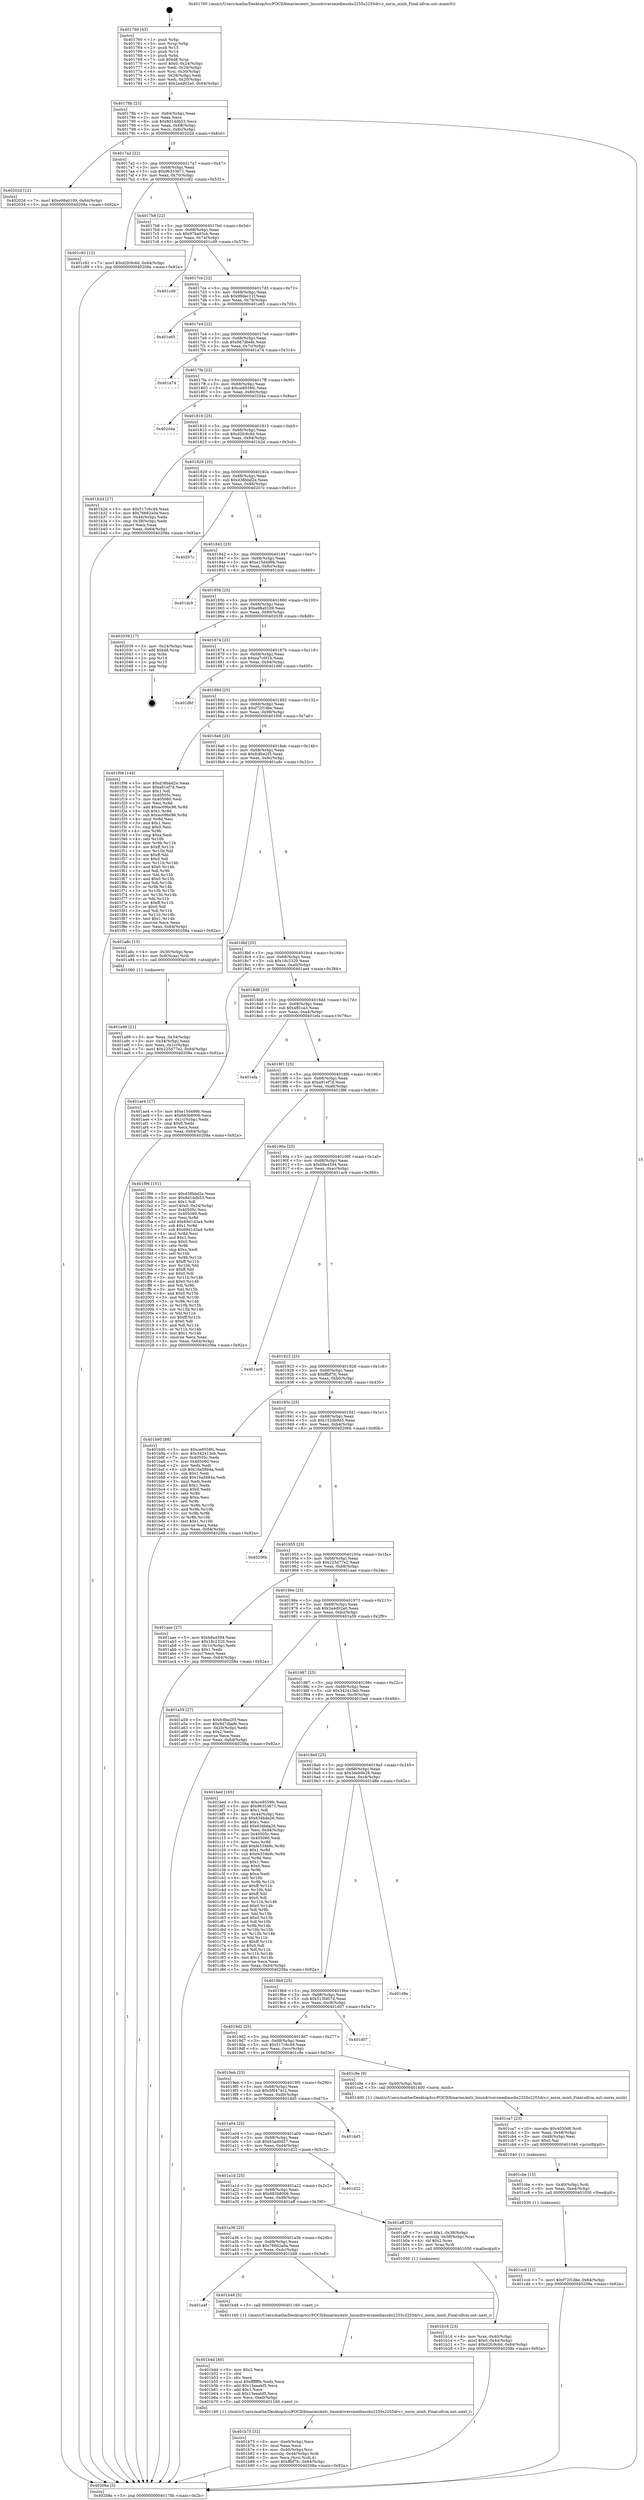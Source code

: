 digraph "0x401760" {
  label = "0x401760 (/mnt/c/Users/mathe/Desktop/tcc/POCII/binaries/extr_linuxdriversmediausbs2255s2255drv.c_norm_minh_Final-ollvm.out::main(0))"
  labelloc = "t"
  node[shape=record]

  Entry [label="",width=0.3,height=0.3,shape=circle,fillcolor=black,style=filled]
  "0x40178b" [label="{
     0x40178b [23]\l
     | [instrs]\l
     &nbsp;&nbsp;0x40178b \<+3\>: mov -0x64(%rbp),%eax\l
     &nbsp;&nbsp;0x40178e \<+2\>: mov %eax,%ecx\l
     &nbsp;&nbsp;0x401790 \<+6\>: sub $0x8d1ddb53,%ecx\l
     &nbsp;&nbsp;0x401796 \<+3\>: mov %eax,-0x68(%rbp)\l
     &nbsp;&nbsp;0x401799 \<+3\>: mov %ecx,-0x6c(%rbp)\l
     &nbsp;&nbsp;0x40179c \<+6\>: je 000000000040202d \<main+0x8cd\>\l
  }"]
  "0x40202d" [label="{
     0x40202d [12]\l
     | [instrs]\l
     &nbsp;&nbsp;0x40202d \<+7\>: movl $0xe98a0109,-0x64(%rbp)\l
     &nbsp;&nbsp;0x402034 \<+5\>: jmp 000000000040208a \<main+0x92a\>\l
  }"]
  "0x4017a2" [label="{
     0x4017a2 [22]\l
     | [instrs]\l
     &nbsp;&nbsp;0x4017a2 \<+5\>: jmp 00000000004017a7 \<main+0x47\>\l
     &nbsp;&nbsp;0x4017a7 \<+3\>: mov -0x68(%rbp),%eax\l
     &nbsp;&nbsp;0x4017aa \<+5\>: sub $0x96353671,%eax\l
     &nbsp;&nbsp;0x4017af \<+3\>: mov %eax,-0x70(%rbp)\l
     &nbsp;&nbsp;0x4017b2 \<+6\>: je 0000000000401c92 \<main+0x532\>\l
  }"]
  Exit [label="",width=0.3,height=0.3,shape=circle,fillcolor=black,style=filled,peripheries=2]
  "0x401c92" [label="{
     0x401c92 [12]\l
     | [instrs]\l
     &nbsp;&nbsp;0x401c92 \<+7\>: movl $0xd2fc9c6d,-0x64(%rbp)\l
     &nbsp;&nbsp;0x401c99 \<+5\>: jmp 000000000040208a \<main+0x92a\>\l
  }"]
  "0x4017b8" [label="{
     0x4017b8 [22]\l
     | [instrs]\l
     &nbsp;&nbsp;0x4017b8 \<+5\>: jmp 00000000004017bd \<main+0x5d\>\l
     &nbsp;&nbsp;0x4017bd \<+3\>: mov -0x68(%rbp),%eax\l
     &nbsp;&nbsp;0x4017c0 \<+5\>: sub $0x97ba93cb,%eax\l
     &nbsp;&nbsp;0x4017c5 \<+3\>: mov %eax,-0x74(%rbp)\l
     &nbsp;&nbsp;0x4017c8 \<+6\>: je 0000000000401cd9 \<main+0x579\>\l
  }"]
  "0x401ccd" [label="{
     0x401ccd [12]\l
     | [instrs]\l
     &nbsp;&nbsp;0x401ccd \<+7\>: movl $0xf72f1dbe,-0x64(%rbp)\l
     &nbsp;&nbsp;0x401cd4 \<+5\>: jmp 000000000040208a \<main+0x92a\>\l
  }"]
  "0x401cd9" [label="{
     0x401cd9\l
  }", style=dashed]
  "0x4017ce" [label="{
     0x4017ce [22]\l
     | [instrs]\l
     &nbsp;&nbsp;0x4017ce \<+5\>: jmp 00000000004017d3 \<main+0x73\>\l
     &nbsp;&nbsp;0x4017d3 \<+3\>: mov -0x68(%rbp),%eax\l
     &nbsp;&nbsp;0x4017d6 \<+5\>: sub $0x99dec11f,%eax\l
     &nbsp;&nbsp;0x4017db \<+3\>: mov %eax,-0x78(%rbp)\l
     &nbsp;&nbsp;0x4017de \<+6\>: je 0000000000401e65 \<main+0x705\>\l
  }"]
  "0x401cbe" [label="{
     0x401cbe [15]\l
     | [instrs]\l
     &nbsp;&nbsp;0x401cbe \<+4\>: mov -0x40(%rbp),%rdi\l
     &nbsp;&nbsp;0x401cc2 \<+6\>: mov %eax,-0xe4(%rbp)\l
     &nbsp;&nbsp;0x401cc8 \<+5\>: call 0000000000401030 \<free@plt\>\l
     | [calls]\l
     &nbsp;&nbsp;0x401030 \{1\} (unknown)\l
  }"]
  "0x401e65" [label="{
     0x401e65\l
  }", style=dashed]
  "0x4017e4" [label="{
     0x4017e4 [22]\l
     | [instrs]\l
     &nbsp;&nbsp;0x4017e4 \<+5\>: jmp 00000000004017e9 \<main+0x89\>\l
     &nbsp;&nbsp;0x4017e9 \<+3\>: mov -0x68(%rbp),%eax\l
     &nbsp;&nbsp;0x4017ec \<+5\>: sub $0x9d7dbefe,%eax\l
     &nbsp;&nbsp;0x4017f1 \<+3\>: mov %eax,-0x7c(%rbp)\l
     &nbsp;&nbsp;0x4017f4 \<+6\>: je 0000000000401a74 \<main+0x314\>\l
  }"]
  "0x401ca7" [label="{
     0x401ca7 [23]\l
     | [instrs]\l
     &nbsp;&nbsp;0x401ca7 \<+10\>: movabs $0x4030d6,%rdi\l
     &nbsp;&nbsp;0x401cb1 \<+3\>: mov %eax,-0x48(%rbp)\l
     &nbsp;&nbsp;0x401cb4 \<+3\>: mov -0x48(%rbp),%esi\l
     &nbsp;&nbsp;0x401cb7 \<+2\>: mov $0x0,%al\l
     &nbsp;&nbsp;0x401cb9 \<+5\>: call 0000000000401040 \<printf@plt\>\l
     | [calls]\l
     &nbsp;&nbsp;0x401040 \{1\} (unknown)\l
  }"]
  "0x401a74" [label="{
     0x401a74\l
  }", style=dashed]
  "0x4017fa" [label="{
     0x4017fa [22]\l
     | [instrs]\l
     &nbsp;&nbsp;0x4017fa \<+5\>: jmp 00000000004017ff \<main+0x9f\>\l
     &nbsp;&nbsp;0x4017ff \<+3\>: mov -0x68(%rbp),%eax\l
     &nbsp;&nbsp;0x401802 \<+5\>: sub $0xce8559fc,%eax\l
     &nbsp;&nbsp;0x401807 \<+3\>: mov %eax,-0x80(%rbp)\l
     &nbsp;&nbsp;0x40180a \<+6\>: je 000000000040204a \<main+0x8ea\>\l
  }"]
  "0x401b75" [label="{
     0x401b75 [32]\l
     | [instrs]\l
     &nbsp;&nbsp;0x401b75 \<+6\>: mov -0xe0(%rbp),%ecx\l
     &nbsp;&nbsp;0x401b7b \<+3\>: imul %eax,%ecx\l
     &nbsp;&nbsp;0x401b7e \<+4\>: mov -0x40(%rbp),%rsi\l
     &nbsp;&nbsp;0x401b82 \<+4\>: movslq -0x44(%rbp),%rdi\l
     &nbsp;&nbsp;0x401b86 \<+3\>: mov %ecx,(%rsi,%rdi,4)\l
     &nbsp;&nbsp;0x401b89 \<+7\>: movl $0xffbf7fc,-0x64(%rbp)\l
     &nbsp;&nbsp;0x401b90 \<+5\>: jmp 000000000040208a \<main+0x92a\>\l
  }"]
  "0x40204a" [label="{
     0x40204a\l
  }", style=dashed]
  "0x401810" [label="{
     0x401810 [25]\l
     | [instrs]\l
     &nbsp;&nbsp;0x401810 \<+5\>: jmp 0000000000401815 \<main+0xb5\>\l
     &nbsp;&nbsp;0x401815 \<+3\>: mov -0x68(%rbp),%eax\l
     &nbsp;&nbsp;0x401818 \<+5\>: sub $0xd2fc9c6d,%eax\l
     &nbsp;&nbsp;0x40181d \<+6\>: mov %eax,-0x84(%rbp)\l
     &nbsp;&nbsp;0x401823 \<+6\>: je 0000000000401b2d \<main+0x3cd\>\l
  }"]
  "0x401b4d" [label="{
     0x401b4d [40]\l
     | [instrs]\l
     &nbsp;&nbsp;0x401b4d \<+5\>: mov $0x2,%ecx\l
     &nbsp;&nbsp;0x401b52 \<+1\>: cltd\l
     &nbsp;&nbsp;0x401b53 \<+2\>: idiv %ecx\l
     &nbsp;&nbsp;0x401b55 \<+6\>: imul $0xfffffffe,%edx,%ecx\l
     &nbsp;&nbsp;0x401b5b \<+6\>: add $0x15eeabf5,%ecx\l
     &nbsp;&nbsp;0x401b61 \<+3\>: add $0x1,%ecx\l
     &nbsp;&nbsp;0x401b64 \<+6\>: sub $0x15eeabf5,%ecx\l
     &nbsp;&nbsp;0x401b6a \<+6\>: mov %ecx,-0xe0(%rbp)\l
     &nbsp;&nbsp;0x401b70 \<+5\>: call 0000000000401160 \<next_i\>\l
     | [calls]\l
     &nbsp;&nbsp;0x401160 \{1\} (/mnt/c/Users/mathe/Desktop/tcc/POCII/binaries/extr_linuxdriversmediausbs2255s2255drv.c_norm_minh_Final-ollvm.out::next_i)\l
  }"]
  "0x401b2d" [label="{
     0x401b2d [27]\l
     | [instrs]\l
     &nbsp;&nbsp;0x401b2d \<+5\>: mov $0x517c6c49,%eax\l
     &nbsp;&nbsp;0x401b32 \<+5\>: mov $0x76662a0a,%ecx\l
     &nbsp;&nbsp;0x401b37 \<+3\>: mov -0x44(%rbp),%edx\l
     &nbsp;&nbsp;0x401b3a \<+3\>: cmp -0x38(%rbp),%edx\l
     &nbsp;&nbsp;0x401b3d \<+3\>: cmovl %ecx,%eax\l
     &nbsp;&nbsp;0x401b40 \<+3\>: mov %eax,-0x64(%rbp)\l
     &nbsp;&nbsp;0x401b43 \<+5\>: jmp 000000000040208a \<main+0x92a\>\l
  }"]
  "0x401829" [label="{
     0x401829 [25]\l
     | [instrs]\l
     &nbsp;&nbsp;0x401829 \<+5\>: jmp 000000000040182e \<main+0xce\>\l
     &nbsp;&nbsp;0x40182e \<+3\>: mov -0x68(%rbp),%eax\l
     &nbsp;&nbsp;0x401831 \<+5\>: sub $0xd38bbd2e,%eax\l
     &nbsp;&nbsp;0x401836 \<+6\>: mov %eax,-0x88(%rbp)\l
     &nbsp;&nbsp;0x40183c \<+6\>: je 000000000040207c \<main+0x91c\>\l
  }"]
  "0x401a4f" [label="{
     0x401a4f\l
  }", style=dashed]
  "0x40207c" [label="{
     0x40207c\l
  }", style=dashed]
  "0x401842" [label="{
     0x401842 [25]\l
     | [instrs]\l
     &nbsp;&nbsp;0x401842 \<+5\>: jmp 0000000000401847 \<main+0xe7\>\l
     &nbsp;&nbsp;0x401847 \<+3\>: mov -0x68(%rbp),%eax\l
     &nbsp;&nbsp;0x40184a \<+5\>: sub $0xe15d499b,%eax\l
     &nbsp;&nbsp;0x40184f \<+6\>: mov %eax,-0x8c(%rbp)\l
     &nbsp;&nbsp;0x401855 \<+6\>: je 0000000000401dc9 \<main+0x669\>\l
  }"]
  "0x401b48" [label="{
     0x401b48 [5]\l
     | [instrs]\l
     &nbsp;&nbsp;0x401b48 \<+5\>: call 0000000000401160 \<next_i\>\l
     | [calls]\l
     &nbsp;&nbsp;0x401160 \{1\} (/mnt/c/Users/mathe/Desktop/tcc/POCII/binaries/extr_linuxdriversmediausbs2255s2255drv.c_norm_minh_Final-ollvm.out::next_i)\l
  }"]
  "0x401dc9" [label="{
     0x401dc9\l
  }", style=dashed]
  "0x40185b" [label="{
     0x40185b [25]\l
     | [instrs]\l
     &nbsp;&nbsp;0x40185b \<+5\>: jmp 0000000000401860 \<main+0x100\>\l
     &nbsp;&nbsp;0x401860 \<+3\>: mov -0x68(%rbp),%eax\l
     &nbsp;&nbsp;0x401863 \<+5\>: sub $0xe98a0109,%eax\l
     &nbsp;&nbsp;0x401868 \<+6\>: mov %eax,-0x90(%rbp)\l
     &nbsp;&nbsp;0x40186e \<+6\>: je 0000000000402039 \<main+0x8d9\>\l
  }"]
  "0x401b16" [label="{
     0x401b16 [23]\l
     | [instrs]\l
     &nbsp;&nbsp;0x401b16 \<+4\>: mov %rax,-0x40(%rbp)\l
     &nbsp;&nbsp;0x401b1a \<+7\>: movl $0x0,-0x44(%rbp)\l
     &nbsp;&nbsp;0x401b21 \<+7\>: movl $0xd2fc9c6d,-0x64(%rbp)\l
     &nbsp;&nbsp;0x401b28 \<+5\>: jmp 000000000040208a \<main+0x92a\>\l
  }"]
  "0x402039" [label="{
     0x402039 [17]\l
     | [instrs]\l
     &nbsp;&nbsp;0x402039 \<+3\>: mov -0x24(%rbp),%eax\l
     &nbsp;&nbsp;0x40203c \<+7\>: add $0xd8,%rsp\l
     &nbsp;&nbsp;0x402043 \<+1\>: pop %rbx\l
     &nbsp;&nbsp;0x402044 \<+2\>: pop %r14\l
     &nbsp;&nbsp;0x402046 \<+2\>: pop %r15\l
     &nbsp;&nbsp;0x402048 \<+1\>: pop %rbp\l
     &nbsp;&nbsp;0x402049 \<+1\>: ret\l
  }"]
  "0x401874" [label="{
     0x401874 [25]\l
     | [instrs]\l
     &nbsp;&nbsp;0x401874 \<+5\>: jmp 0000000000401879 \<main+0x119\>\l
     &nbsp;&nbsp;0x401879 \<+3\>: mov -0x68(%rbp),%eax\l
     &nbsp;&nbsp;0x40187c \<+5\>: sub $0xea7c0f1b,%eax\l
     &nbsp;&nbsp;0x401881 \<+6\>: mov %eax,-0x94(%rbp)\l
     &nbsp;&nbsp;0x401887 \<+6\>: je 0000000000401d6f \<main+0x60f\>\l
  }"]
  "0x401a36" [label="{
     0x401a36 [25]\l
     | [instrs]\l
     &nbsp;&nbsp;0x401a36 \<+5\>: jmp 0000000000401a3b \<main+0x2db\>\l
     &nbsp;&nbsp;0x401a3b \<+3\>: mov -0x68(%rbp),%eax\l
     &nbsp;&nbsp;0x401a3e \<+5\>: sub $0x76662a0a,%eax\l
     &nbsp;&nbsp;0x401a43 \<+6\>: mov %eax,-0xdc(%rbp)\l
     &nbsp;&nbsp;0x401a49 \<+6\>: je 0000000000401b48 \<main+0x3e8\>\l
  }"]
  "0x401d6f" [label="{
     0x401d6f\l
  }", style=dashed]
  "0x40188d" [label="{
     0x40188d [25]\l
     | [instrs]\l
     &nbsp;&nbsp;0x40188d \<+5\>: jmp 0000000000401892 \<main+0x132\>\l
     &nbsp;&nbsp;0x401892 \<+3\>: mov -0x68(%rbp),%eax\l
     &nbsp;&nbsp;0x401895 \<+5\>: sub $0xf72f1dbe,%eax\l
     &nbsp;&nbsp;0x40189a \<+6\>: mov %eax,-0x98(%rbp)\l
     &nbsp;&nbsp;0x4018a0 \<+6\>: je 0000000000401f06 \<main+0x7a6\>\l
  }"]
  "0x401aff" [label="{
     0x401aff [23]\l
     | [instrs]\l
     &nbsp;&nbsp;0x401aff \<+7\>: movl $0x1,-0x38(%rbp)\l
     &nbsp;&nbsp;0x401b06 \<+4\>: movslq -0x38(%rbp),%rax\l
     &nbsp;&nbsp;0x401b0a \<+4\>: shl $0x2,%rax\l
     &nbsp;&nbsp;0x401b0e \<+3\>: mov %rax,%rdi\l
     &nbsp;&nbsp;0x401b11 \<+5\>: call 0000000000401050 \<malloc@plt\>\l
     | [calls]\l
     &nbsp;&nbsp;0x401050 \{1\} (unknown)\l
  }"]
  "0x401f06" [label="{
     0x401f06 [144]\l
     | [instrs]\l
     &nbsp;&nbsp;0x401f06 \<+5\>: mov $0xd38bbd2e,%eax\l
     &nbsp;&nbsp;0x401f0b \<+5\>: mov $0xa91ef7d,%ecx\l
     &nbsp;&nbsp;0x401f10 \<+2\>: mov $0x1,%dl\l
     &nbsp;&nbsp;0x401f12 \<+7\>: mov 0x40505c,%esi\l
     &nbsp;&nbsp;0x401f19 \<+7\>: mov 0x405060,%edi\l
     &nbsp;&nbsp;0x401f20 \<+3\>: mov %esi,%r8d\l
     &nbsp;&nbsp;0x401f23 \<+7\>: add $0xec09bc96,%r8d\l
     &nbsp;&nbsp;0x401f2a \<+4\>: sub $0x1,%r8d\l
     &nbsp;&nbsp;0x401f2e \<+7\>: sub $0xec09bc96,%r8d\l
     &nbsp;&nbsp;0x401f35 \<+4\>: imul %r8d,%esi\l
     &nbsp;&nbsp;0x401f39 \<+3\>: and $0x1,%esi\l
     &nbsp;&nbsp;0x401f3c \<+3\>: cmp $0x0,%esi\l
     &nbsp;&nbsp;0x401f3f \<+4\>: sete %r9b\l
     &nbsp;&nbsp;0x401f43 \<+3\>: cmp $0xa,%edi\l
     &nbsp;&nbsp;0x401f46 \<+4\>: setl %r10b\l
     &nbsp;&nbsp;0x401f4a \<+3\>: mov %r9b,%r11b\l
     &nbsp;&nbsp;0x401f4d \<+4\>: xor $0xff,%r11b\l
     &nbsp;&nbsp;0x401f51 \<+3\>: mov %r10b,%bl\l
     &nbsp;&nbsp;0x401f54 \<+3\>: xor $0xff,%bl\l
     &nbsp;&nbsp;0x401f57 \<+3\>: xor $0x0,%dl\l
     &nbsp;&nbsp;0x401f5a \<+3\>: mov %r11b,%r14b\l
     &nbsp;&nbsp;0x401f5d \<+4\>: and $0x0,%r14b\l
     &nbsp;&nbsp;0x401f61 \<+3\>: and %dl,%r9b\l
     &nbsp;&nbsp;0x401f64 \<+3\>: mov %bl,%r15b\l
     &nbsp;&nbsp;0x401f67 \<+4\>: and $0x0,%r15b\l
     &nbsp;&nbsp;0x401f6b \<+3\>: and %dl,%r10b\l
     &nbsp;&nbsp;0x401f6e \<+3\>: or %r9b,%r14b\l
     &nbsp;&nbsp;0x401f71 \<+3\>: or %r10b,%r15b\l
     &nbsp;&nbsp;0x401f74 \<+3\>: xor %r15b,%r14b\l
     &nbsp;&nbsp;0x401f77 \<+3\>: or %bl,%r11b\l
     &nbsp;&nbsp;0x401f7a \<+4\>: xor $0xff,%r11b\l
     &nbsp;&nbsp;0x401f7e \<+3\>: or $0x0,%dl\l
     &nbsp;&nbsp;0x401f81 \<+3\>: and %dl,%r11b\l
     &nbsp;&nbsp;0x401f84 \<+3\>: or %r11b,%r14b\l
     &nbsp;&nbsp;0x401f87 \<+4\>: test $0x1,%r14b\l
     &nbsp;&nbsp;0x401f8b \<+3\>: cmovne %ecx,%eax\l
     &nbsp;&nbsp;0x401f8e \<+3\>: mov %eax,-0x64(%rbp)\l
     &nbsp;&nbsp;0x401f91 \<+5\>: jmp 000000000040208a \<main+0x92a\>\l
  }"]
  "0x4018a6" [label="{
     0x4018a6 [25]\l
     | [instrs]\l
     &nbsp;&nbsp;0x4018a6 \<+5\>: jmp 00000000004018ab \<main+0x14b\>\l
     &nbsp;&nbsp;0x4018ab \<+3\>: mov -0x68(%rbp),%eax\l
     &nbsp;&nbsp;0x4018ae \<+5\>: sub $0xfc8be2f3,%eax\l
     &nbsp;&nbsp;0x4018b3 \<+6\>: mov %eax,-0x9c(%rbp)\l
     &nbsp;&nbsp;0x4018b9 \<+6\>: je 0000000000401a8c \<main+0x32c\>\l
  }"]
  "0x401a1d" [label="{
     0x401a1d [25]\l
     | [instrs]\l
     &nbsp;&nbsp;0x401a1d \<+5\>: jmp 0000000000401a22 \<main+0x2c2\>\l
     &nbsp;&nbsp;0x401a22 \<+3\>: mov -0x68(%rbp),%eax\l
     &nbsp;&nbsp;0x401a25 \<+5\>: sub $0x683b8006,%eax\l
     &nbsp;&nbsp;0x401a2a \<+6\>: mov %eax,-0xd8(%rbp)\l
     &nbsp;&nbsp;0x401a30 \<+6\>: je 0000000000401aff \<main+0x39f\>\l
  }"]
  "0x401a8c" [label="{
     0x401a8c [13]\l
     | [instrs]\l
     &nbsp;&nbsp;0x401a8c \<+4\>: mov -0x30(%rbp),%rax\l
     &nbsp;&nbsp;0x401a90 \<+4\>: mov 0x8(%rax),%rdi\l
     &nbsp;&nbsp;0x401a94 \<+5\>: call 0000000000401060 \<atoi@plt\>\l
     | [calls]\l
     &nbsp;&nbsp;0x401060 \{1\} (unknown)\l
  }"]
  "0x4018bf" [label="{
     0x4018bf [25]\l
     | [instrs]\l
     &nbsp;&nbsp;0x4018bf \<+5\>: jmp 00000000004018c4 \<main+0x164\>\l
     &nbsp;&nbsp;0x4018c4 \<+3\>: mov -0x68(%rbp),%eax\l
     &nbsp;&nbsp;0x4018c7 \<+5\>: sub $0x18c2320,%eax\l
     &nbsp;&nbsp;0x4018cc \<+6\>: mov %eax,-0xa0(%rbp)\l
     &nbsp;&nbsp;0x4018d2 \<+6\>: je 0000000000401ae4 \<main+0x384\>\l
  }"]
  "0x401d22" [label="{
     0x401d22\l
  }", style=dashed]
  "0x401ae4" [label="{
     0x401ae4 [27]\l
     | [instrs]\l
     &nbsp;&nbsp;0x401ae4 \<+5\>: mov $0xe15d499b,%eax\l
     &nbsp;&nbsp;0x401ae9 \<+5\>: mov $0x683b8006,%ecx\l
     &nbsp;&nbsp;0x401aee \<+3\>: mov -0x1c(%rbp),%edx\l
     &nbsp;&nbsp;0x401af1 \<+3\>: cmp $0x0,%edx\l
     &nbsp;&nbsp;0x401af4 \<+3\>: cmove %ecx,%eax\l
     &nbsp;&nbsp;0x401af7 \<+3\>: mov %eax,-0x64(%rbp)\l
     &nbsp;&nbsp;0x401afa \<+5\>: jmp 000000000040208a \<main+0x92a\>\l
  }"]
  "0x4018d8" [label="{
     0x4018d8 [25]\l
     | [instrs]\l
     &nbsp;&nbsp;0x4018d8 \<+5\>: jmp 00000000004018dd \<main+0x17d\>\l
     &nbsp;&nbsp;0x4018dd \<+3\>: mov -0x68(%rbp),%eax\l
     &nbsp;&nbsp;0x4018e0 \<+5\>: sub $0x4ff1ca3,%eax\l
     &nbsp;&nbsp;0x4018e5 \<+6\>: mov %eax,-0xa4(%rbp)\l
     &nbsp;&nbsp;0x4018eb \<+6\>: je 0000000000401efa \<main+0x79a\>\l
  }"]
  "0x401a04" [label="{
     0x401a04 [25]\l
     | [instrs]\l
     &nbsp;&nbsp;0x401a04 \<+5\>: jmp 0000000000401a09 \<main+0x2a9\>\l
     &nbsp;&nbsp;0x401a09 \<+3\>: mov -0x68(%rbp),%eax\l
     &nbsp;&nbsp;0x401a0c \<+5\>: sub $0x63ad0d57,%eax\l
     &nbsp;&nbsp;0x401a11 \<+6\>: mov %eax,-0xd4(%rbp)\l
     &nbsp;&nbsp;0x401a17 \<+6\>: je 0000000000401d22 \<main+0x5c2\>\l
  }"]
  "0x401efa" [label="{
     0x401efa\l
  }", style=dashed]
  "0x4018f1" [label="{
     0x4018f1 [25]\l
     | [instrs]\l
     &nbsp;&nbsp;0x4018f1 \<+5\>: jmp 00000000004018f6 \<main+0x196\>\l
     &nbsp;&nbsp;0x4018f6 \<+3\>: mov -0x68(%rbp),%eax\l
     &nbsp;&nbsp;0x4018f9 \<+5\>: sub $0xa91ef7d,%eax\l
     &nbsp;&nbsp;0x4018fe \<+6\>: mov %eax,-0xa8(%rbp)\l
     &nbsp;&nbsp;0x401904 \<+6\>: je 0000000000401f96 \<main+0x836\>\l
  }"]
  "0x401dd5" [label="{
     0x401dd5\l
  }", style=dashed]
  "0x401f96" [label="{
     0x401f96 [151]\l
     | [instrs]\l
     &nbsp;&nbsp;0x401f96 \<+5\>: mov $0xd38bbd2e,%eax\l
     &nbsp;&nbsp;0x401f9b \<+5\>: mov $0x8d1ddb53,%ecx\l
     &nbsp;&nbsp;0x401fa0 \<+2\>: mov $0x1,%dl\l
     &nbsp;&nbsp;0x401fa2 \<+7\>: movl $0x0,-0x24(%rbp)\l
     &nbsp;&nbsp;0x401fa9 \<+7\>: mov 0x40505c,%esi\l
     &nbsp;&nbsp;0x401fb0 \<+7\>: mov 0x405060,%edi\l
     &nbsp;&nbsp;0x401fb7 \<+3\>: mov %esi,%r8d\l
     &nbsp;&nbsp;0x401fba \<+7\>: add $0x69d1d3a4,%r8d\l
     &nbsp;&nbsp;0x401fc1 \<+4\>: sub $0x1,%r8d\l
     &nbsp;&nbsp;0x401fc5 \<+7\>: sub $0x69d1d3a4,%r8d\l
     &nbsp;&nbsp;0x401fcc \<+4\>: imul %r8d,%esi\l
     &nbsp;&nbsp;0x401fd0 \<+3\>: and $0x1,%esi\l
     &nbsp;&nbsp;0x401fd3 \<+3\>: cmp $0x0,%esi\l
     &nbsp;&nbsp;0x401fd6 \<+4\>: sete %r9b\l
     &nbsp;&nbsp;0x401fda \<+3\>: cmp $0xa,%edi\l
     &nbsp;&nbsp;0x401fdd \<+4\>: setl %r10b\l
     &nbsp;&nbsp;0x401fe1 \<+3\>: mov %r9b,%r11b\l
     &nbsp;&nbsp;0x401fe4 \<+4\>: xor $0xff,%r11b\l
     &nbsp;&nbsp;0x401fe8 \<+3\>: mov %r10b,%bl\l
     &nbsp;&nbsp;0x401feb \<+3\>: xor $0xff,%bl\l
     &nbsp;&nbsp;0x401fee \<+3\>: xor $0x0,%dl\l
     &nbsp;&nbsp;0x401ff1 \<+3\>: mov %r11b,%r14b\l
     &nbsp;&nbsp;0x401ff4 \<+4\>: and $0x0,%r14b\l
     &nbsp;&nbsp;0x401ff8 \<+3\>: and %dl,%r9b\l
     &nbsp;&nbsp;0x401ffb \<+3\>: mov %bl,%r15b\l
     &nbsp;&nbsp;0x401ffe \<+4\>: and $0x0,%r15b\l
     &nbsp;&nbsp;0x402002 \<+3\>: and %dl,%r10b\l
     &nbsp;&nbsp;0x402005 \<+3\>: or %r9b,%r14b\l
     &nbsp;&nbsp;0x402008 \<+3\>: or %r10b,%r15b\l
     &nbsp;&nbsp;0x40200b \<+3\>: xor %r15b,%r14b\l
     &nbsp;&nbsp;0x40200e \<+3\>: or %bl,%r11b\l
     &nbsp;&nbsp;0x402011 \<+4\>: xor $0xff,%r11b\l
     &nbsp;&nbsp;0x402015 \<+3\>: or $0x0,%dl\l
     &nbsp;&nbsp;0x402018 \<+3\>: and %dl,%r11b\l
     &nbsp;&nbsp;0x40201b \<+3\>: or %r11b,%r14b\l
     &nbsp;&nbsp;0x40201e \<+4\>: test $0x1,%r14b\l
     &nbsp;&nbsp;0x402022 \<+3\>: cmovne %ecx,%eax\l
     &nbsp;&nbsp;0x402025 \<+3\>: mov %eax,-0x64(%rbp)\l
     &nbsp;&nbsp;0x402028 \<+5\>: jmp 000000000040208a \<main+0x92a\>\l
  }"]
  "0x40190a" [label="{
     0x40190a [25]\l
     | [instrs]\l
     &nbsp;&nbsp;0x40190a \<+5\>: jmp 000000000040190f \<main+0x1af\>\l
     &nbsp;&nbsp;0x40190f \<+3\>: mov -0x68(%rbp),%eax\l
     &nbsp;&nbsp;0x401912 \<+5\>: sub $0xb9a4594,%eax\l
     &nbsp;&nbsp;0x401917 \<+6\>: mov %eax,-0xac(%rbp)\l
     &nbsp;&nbsp;0x40191d \<+6\>: je 0000000000401ac9 \<main+0x369\>\l
  }"]
  "0x4019eb" [label="{
     0x4019eb [25]\l
     | [instrs]\l
     &nbsp;&nbsp;0x4019eb \<+5\>: jmp 00000000004019f0 \<main+0x290\>\l
     &nbsp;&nbsp;0x4019f0 \<+3\>: mov -0x68(%rbp),%eax\l
     &nbsp;&nbsp;0x4019f3 \<+5\>: sub $0x5f6474c2,%eax\l
     &nbsp;&nbsp;0x4019f8 \<+6\>: mov %eax,-0xd0(%rbp)\l
     &nbsp;&nbsp;0x4019fe \<+6\>: je 0000000000401dd5 \<main+0x675\>\l
  }"]
  "0x401ac9" [label="{
     0x401ac9\l
  }", style=dashed]
  "0x401923" [label="{
     0x401923 [25]\l
     | [instrs]\l
     &nbsp;&nbsp;0x401923 \<+5\>: jmp 0000000000401928 \<main+0x1c8\>\l
     &nbsp;&nbsp;0x401928 \<+3\>: mov -0x68(%rbp),%eax\l
     &nbsp;&nbsp;0x40192b \<+5\>: sub $0xffbf7fc,%eax\l
     &nbsp;&nbsp;0x401930 \<+6\>: mov %eax,-0xb0(%rbp)\l
     &nbsp;&nbsp;0x401936 \<+6\>: je 0000000000401b95 \<main+0x435\>\l
  }"]
  "0x401c9e" [label="{
     0x401c9e [9]\l
     | [instrs]\l
     &nbsp;&nbsp;0x401c9e \<+4\>: mov -0x40(%rbp),%rdi\l
     &nbsp;&nbsp;0x401ca2 \<+5\>: call 0000000000401400 \<norm_minh\>\l
     | [calls]\l
     &nbsp;&nbsp;0x401400 \{1\} (/mnt/c/Users/mathe/Desktop/tcc/POCII/binaries/extr_linuxdriversmediausbs2255s2255drv.c_norm_minh_Final-ollvm.out::norm_minh)\l
  }"]
  "0x401b95" [label="{
     0x401b95 [88]\l
     | [instrs]\l
     &nbsp;&nbsp;0x401b95 \<+5\>: mov $0xce8559fc,%eax\l
     &nbsp;&nbsp;0x401b9a \<+5\>: mov $0x342413eb,%ecx\l
     &nbsp;&nbsp;0x401b9f \<+7\>: mov 0x40505c,%edx\l
     &nbsp;&nbsp;0x401ba6 \<+7\>: mov 0x405060,%esi\l
     &nbsp;&nbsp;0x401bad \<+2\>: mov %edx,%edi\l
     &nbsp;&nbsp;0x401baf \<+6\>: sub $0x16a5864a,%edi\l
     &nbsp;&nbsp;0x401bb5 \<+3\>: sub $0x1,%edi\l
     &nbsp;&nbsp;0x401bb8 \<+6\>: add $0x16a5864a,%edi\l
     &nbsp;&nbsp;0x401bbe \<+3\>: imul %edi,%edx\l
     &nbsp;&nbsp;0x401bc1 \<+3\>: and $0x1,%edx\l
     &nbsp;&nbsp;0x401bc4 \<+3\>: cmp $0x0,%edx\l
     &nbsp;&nbsp;0x401bc7 \<+4\>: sete %r8b\l
     &nbsp;&nbsp;0x401bcb \<+3\>: cmp $0xa,%esi\l
     &nbsp;&nbsp;0x401bce \<+4\>: setl %r9b\l
     &nbsp;&nbsp;0x401bd2 \<+3\>: mov %r8b,%r10b\l
     &nbsp;&nbsp;0x401bd5 \<+3\>: and %r9b,%r10b\l
     &nbsp;&nbsp;0x401bd8 \<+3\>: xor %r9b,%r8b\l
     &nbsp;&nbsp;0x401bdb \<+3\>: or %r8b,%r10b\l
     &nbsp;&nbsp;0x401bde \<+4\>: test $0x1,%r10b\l
     &nbsp;&nbsp;0x401be2 \<+3\>: cmovne %ecx,%eax\l
     &nbsp;&nbsp;0x401be5 \<+3\>: mov %eax,-0x64(%rbp)\l
     &nbsp;&nbsp;0x401be8 \<+5\>: jmp 000000000040208a \<main+0x92a\>\l
  }"]
  "0x40193c" [label="{
     0x40193c [25]\l
     | [instrs]\l
     &nbsp;&nbsp;0x40193c \<+5\>: jmp 0000000000401941 \<main+0x1e1\>\l
     &nbsp;&nbsp;0x401941 \<+3\>: mov -0x68(%rbp),%eax\l
     &nbsp;&nbsp;0x401944 \<+5\>: sub $0x152db9d3,%eax\l
     &nbsp;&nbsp;0x401949 \<+6\>: mov %eax,-0xb4(%rbp)\l
     &nbsp;&nbsp;0x40194f \<+6\>: je 000000000040206b \<main+0x90b\>\l
  }"]
  "0x4019d2" [label="{
     0x4019d2 [25]\l
     | [instrs]\l
     &nbsp;&nbsp;0x4019d2 \<+5\>: jmp 00000000004019d7 \<main+0x277\>\l
     &nbsp;&nbsp;0x4019d7 \<+3\>: mov -0x68(%rbp),%eax\l
     &nbsp;&nbsp;0x4019da \<+5\>: sub $0x517c6c49,%eax\l
     &nbsp;&nbsp;0x4019df \<+6\>: mov %eax,-0xcc(%rbp)\l
     &nbsp;&nbsp;0x4019e5 \<+6\>: je 0000000000401c9e \<main+0x53e\>\l
  }"]
  "0x40206b" [label="{
     0x40206b\l
  }", style=dashed]
  "0x401955" [label="{
     0x401955 [25]\l
     | [instrs]\l
     &nbsp;&nbsp;0x401955 \<+5\>: jmp 000000000040195a \<main+0x1fa\>\l
     &nbsp;&nbsp;0x40195a \<+3\>: mov -0x68(%rbp),%eax\l
     &nbsp;&nbsp;0x40195d \<+5\>: sub $0x225d77e2,%eax\l
     &nbsp;&nbsp;0x401962 \<+6\>: mov %eax,-0xb8(%rbp)\l
     &nbsp;&nbsp;0x401968 \<+6\>: je 0000000000401aae \<main+0x34e\>\l
  }"]
  "0x401d07" [label="{
     0x401d07\l
  }", style=dashed]
  "0x401aae" [label="{
     0x401aae [27]\l
     | [instrs]\l
     &nbsp;&nbsp;0x401aae \<+5\>: mov $0xb9a4594,%eax\l
     &nbsp;&nbsp;0x401ab3 \<+5\>: mov $0x18c2320,%ecx\l
     &nbsp;&nbsp;0x401ab8 \<+3\>: mov -0x1c(%rbp),%edx\l
     &nbsp;&nbsp;0x401abb \<+3\>: cmp $0x1,%edx\l
     &nbsp;&nbsp;0x401abe \<+3\>: cmovl %ecx,%eax\l
     &nbsp;&nbsp;0x401ac1 \<+3\>: mov %eax,-0x64(%rbp)\l
     &nbsp;&nbsp;0x401ac4 \<+5\>: jmp 000000000040208a \<main+0x92a\>\l
  }"]
  "0x40196e" [label="{
     0x40196e [25]\l
     | [instrs]\l
     &nbsp;&nbsp;0x40196e \<+5\>: jmp 0000000000401973 \<main+0x213\>\l
     &nbsp;&nbsp;0x401973 \<+3\>: mov -0x68(%rbp),%eax\l
     &nbsp;&nbsp;0x401976 \<+5\>: sub $0x2a4d02a0,%eax\l
     &nbsp;&nbsp;0x40197b \<+6\>: mov %eax,-0xbc(%rbp)\l
     &nbsp;&nbsp;0x401981 \<+6\>: je 0000000000401a59 \<main+0x2f9\>\l
  }"]
  "0x4019b9" [label="{
     0x4019b9 [25]\l
     | [instrs]\l
     &nbsp;&nbsp;0x4019b9 \<+5\>: jmp 00000000004019be \<main+0x25e\>\l
     &nbsp;&nbsp;0x4019be \<+3\>: mov -0x68(%rbp),%eax\l
     &nbsp;&nbsp;0x4019c1 \<+5\>: sub $0x513fd07d,%eax\l
     &nbsp;&nbsp;0x4019c6 \<+6\>: mov %eax,-0xc8(%rbp)\l
     &nbsp;&nbsp;0x4019cc \<+6\>: je 0000000000401d07 \<main+0x5a7\>\l
  }"]
  "0x401a59" [label="{
     0x401a59 [27]\l
     | [instrs]\l
     &nbsp;&nbsp;0x401a59 \<+5\>: mov $0xfc8be2f3,%eax\l
     &nbsp;&nbsp;0x401a5e \<+5\>: mov $0x9d7dbefe,%ecx\l
     &nbsp;&nbsp;0x401a63 \<+3\>: mov -0x20(%rbp),%edx\l
     &nbsp;&nbsp;0x401a66 \<+3\>: cmp $0x2,%edx\l
     &nbsp;&nbsp;0x401a69 \<+3\>: cmovne %ecx,%eax\l
     &nbsp;&nbsp;0x401a6c \<+3\>: mov %eax,-0x64(%rbp)\l
     &nbsp;&nbsp;0x401a6f \<+5\>: jmp 000000000040208a \<main+0x92a\>\l
  }"]
  "0x401987" [label="{
     0x401987 [25]\l
     | [instrs]\l
     &nbsp;&nbsp;0x401987 \<+5\>: jmp 000000000040198c \<main+0x22c\>\l
     &nbsp;&nbsp;0x40198c \<+3\>: mov -0x68(%rbp),%eax\l
     &nbsp;&nbsp;0x40198f \<+5\>: sub $0x342413eb,%eax\l
     &nbsp;&nbsp;0x401994 \<+6\>: mov %eax,-0xc0(%rbp)\l
     &nbsp;&nbsp;0x40199a \<+6\>: je 0000000000401bed \<main+0x48d\>\l
  }"]
  "0x40208a" [label="{
     0x40208a [5]\l
     | [instrs]\l
     &nbsp;&nbsp;0x40208a \<+5\>: jmp 000000000040178b \<main+0x2b\>\l
  }"]
  "0x401760" [label="{
     0x401760 [43]\l
     | [instrs]\l
     &nbsp;&nbsp;0x401760 \<+1\>: push %rbp\l
     &nbsp;&nbsp;0x401761 \<+3\>: mov %rsp,%rbp\l
     &nbsp;&nbsp;0x401764 \<+2\>: push %r15\l
     &nbsp;&nbsp;0x401766 \<+2\>: push %r14\l
     &nbsp;&nbsp;0x401768 \<+1\>: push %rbx\l
     &nbsp;&nbsp;0x401769 \<+7\>: sub $0xd8,%rsp\l
     &nbsp;&nbsp;0x401770 \<+7\>: movl $0x0,-0x24(%rbp)\l
     &nbsp;&nbsp;0x401777 \<+3\>: mov %edi,-0x28(%rbp)\l
     &nbsp;&nbsp;0x40177a \<+4\>: mov %rsi,-0x30(%rbp)\l
     &nbsp;&nbsp;0x40177e \<+3\>: mov -0x28(%rbp),%edi\l
     &nbsp;&nbsp;0x401781 \<+3\>: mov %edi,-0x20(%rbp)\l
     &nbsp;&nbsp;0x401784 \<+7\>: movl $0x2a4d02a0,-0x64(%rbp)\l
  }"]
  "0x401a99" [label="{
     0x401a99 [21]\l
     | [instrs]\l
     &nbsp;&nbsp;0x401a99 \<+3\>: mov %eax,-0x34(%rbp)\l
     &nbsp;&nbsp;0x401a9c \<+3\>: mov -0x34(%rbp),%eax\l
     &nbsp;&nbsp;0x401a9f \<+3\>: mov %eax,-0x1c(%rbp)\l
     &nbsp;&nbsp;0x401aa2 \<+7\>: movl $0x225d77e2,-0x64(%rbp)\l
     &nbsp;&nbsp;0x401aa9 \<+5\>: jmp 000000000040208a \<main+0x92a\>\l
  }"]
  "0x401d8e" [label="{
     0x401d8e\l
  }", style=dashed]
  "0x401bed" [label="{
     0x401bed [165]\l
     | [instrs]\l
     &nbsp;&nbsp;0x401bed \<+5\>: mov $0xce8559fc,%eax\l
     &nbsp;&nbsp;0x401bf2 \<+5\>: mov $0x96353671,%ecx\l
     &nbsp;&nbsp;0x401bf7 \<+2\>: mov $0x1,%dl\l
     &nbsp;&nbsp;0x401bf9 \<+3\>: mov -0x44(%rbp),%esi\l
     &nbsp;&nbsp;0x401bfc \<+6\>: sub $0x634bda26,%esi\l
     &nbsp;&nbsp;0x401c02 \<+3\>: add $0x1,%esi\l
     &nbsp;&nbsp;0x401c05 \<+6\>: add $0x634bda26,%esi\l
     &nbsp;&nbsp;0x401c0b \<+3\>: mov %esi,-0x44(%rbp)\l
     &nbsp;&nbsp;0x401c0e \<+7\>: mov 0x40505c,%esi\l
     &nbsp;&nbsp;0x401c15 \<+7\>: mov 0x405060,%edi\l
     &nbsp;&nbsp;0x401c1c \<+3\>: mov %esi,%r8d\l
     &nbsp;&nbsp;0x401c1f \<+7\>: add $0xfe334b9c,%r8d\l
     &nbsp;&nbsp;0x401c26 \<+4\>: sub $0x1,%r8d\l
     &nbsp;&nbsp;0x401c2a \<+7\>: sub $0xfe334b9c,%r8d\l
     &nbsp;&nbsp;0x401c31 \<+4\>: imul %r8d,%esi\l
     &nbsp;&nbsp;0x401c35 \<+3\>: and $0x1,%esi\l
     &nbsp;&nbsp;0x401c38 \<+3\>: cmp $0x0,%esi\l
     &nbsp;&nbsp;0x401c3b \<+4\>: sete %r9b\l
     &nbsp;&nbsp;0x401c3f \<+3\>: cmp $0xa,%edi\l
     &nbsp;&nbsp;0x401c42 \<+4\>: setl %r10b\l
     &nbsp;&nbsp;0x401c46 \<+3\>: mov %r9b,%r11b\l
     &nbsp;&nbsp;0x401c49 \<+4\>: xor $0xff,%r11b\l
     &nbsp;&nbsp;0x401c4d \<+3\>: mov %r10b,%bl\l
     &nbsp;&nbsp;0x401c50 \<+3\>: xor $0xff,%bl\l
     &nbsp;&nbsp;0x401c53 \<+3\>: xor $0x0,%dl\l
     &nbsp;&nbsp;0x401c56 \<+3\>: mov %r11b,%r14b\l
     &nbsp;&nbsp;0x401c59 \<+4\>: and $0x0,%r14b\l
     &nbsp;&nbsp;0x401c5d \<+3\>: and %dl,%r9b\l
     &nbsp;&nbsp;0x401c60 \<+3\>: mov %bl,%r15b\l
     &nbsp;&nbsp;0x401c63 \<+4\>: and $0x0,%r15b\l
     &nbsp;&nbsp;0x401c67 \<+3\>: and %dl,%r10b\l
     &nbsp;&nbsp;0x401c6a \<+3\>: or %r9b,%r14b\l
     &nbsp;&nbsp;0x401c6d \<+3\>: or %r10b,%r15b\l
     &nbsp;&nbsp;0x401c70 \<+3\>: xor %r15b,%r14b\l
     &nbsp;&nbsp;0x401c73 \<+3\>: or %bl,%r11b\l
     &nbsp;&nbsp;0x401c76 \<+4\>: xor $0xff,%r11b\l
     &nbsp;&nbsp;0x401c7a \<+3\>: or $0x0,%dl\l
     &nbsp;&nbsp;0x401c7d \<+3\>: and %dl,%r11b\l
     &nbsp;&nbsp;0x401c80 \<+3\>: or %r11b,%r14b\l
     &nbsp;&nbsp;0x401c83 \<+4\>: test $0x1,%r14b\l
     &nbsp;&nbsp;0x401c87 \<+3\>: cmovne %ecx,%eax\l
     &nbsp;&nbsp;0x401c8a \<+3\>: mov %eax,-0x64(%rbp)\l
     &nbsp;&nbsp;0x401c8d \<+5\>: jmp 000000000040208a \<main+0x92a\>\l
  }"]
  "0x4019a0" [label="{
     0x4019a0 [25]\l
     | [instrs]\l
     &nbsp;&nbsp;0x4019a0 \<+5\>: jmp 00000000004019a5 \<main+0x245\>\l
     &nbsp;&nbsp;0x4019a5 \<+3\>: mov -0x68(%rbp),%eax\l
     &nbsp;&nbsp;0x4019a8 \<+5\>: sub $0x3deb9e28,%eax\l
     &nbsp;&nbsp;0x4019ad \<+6\>: mov %eax,-0xc4(%rbp)\l
     &nbsp;&nbsp;0x4019b3 \<+6\>: je 0000000000401d8e \<main+0x62e\>\l
  }"]
  Entry -> "0x401760" [label=" 1"]
  "0x40178b" -> "0x40202d" [label=" 1"]
  "0x40178b" -> "0x4017a2" [label=" 15"]
  "0x402039" -> Exit [label=" 1"]
  "0x4017a2" -> "0x401c92" [label=" 1"]
  "0x4017a2" -> "0x4017b8" [label=" 14"]
  "0x40202d" -> "0x40208a" [label=" 1"]
  "0x4017b8" -> "0x401cd9" [label=" 0"]
  "0x4017b8" -> "0x4017ce" [label=" 14"]
  "0x401f96" -> "0x40208a" [label=" 1"]
  "0x4017ce" -> "0x401e65" [label=" 0"]
  "0x4017ce" -> "0x4017e4" [label=" 14"]
  "0x401f06" -> "0x40208a" [label=" 1"]
  "0x4017e4" -> "0x401a74" [label=" 0"]
  "0x4017e4" -> "0x4017fa" [label=" 14"]
  "0x401ccd" -> "0x40208a" [label=" 1"]
  "0x4017fa" -> "0x40204a" [label=" 0"]
  "0x4017fa" -> "0x401810" [label=" 14"]
  "0x401cbe" -> "0x401ccd" [label=" 1"]
  "0x401810" -> "0x401b2d" [label=" 2"]
  "0x401810" -> "0x401829" [label=" 12"]
  "0x401ca7" -> "0x401cbe" [label=" 1"]
  "0x401829" -> "0x40207c" [label=" 0"]
  "0x401829" -> "0x401842" [label=" 12"]
  "0x401c9e" -> "0x401ca7" [label=" 1"]
  "0x401842" -> "0x401dc9" [label=" 0"]
  "0x401842" -> "0x40185b" [label=" 12"]
  "0x401c92" -> "0x40208a" [label=" 1"]
  "0x40185b" -> "0x402039" [label=" 1"]
  "0x40185b" -> "0x401874" [label=" 11"]
  "0x401b95" -> "0x40208a" [label=" 1"]
  "0x401874" -> "0x401d6f" [label=" 0"]
  "0x401874" -> "0x40188d" [label=" 11"]
  "0x401b75" -> "0x40208a" [label=" 1"]
  "0x40188d" -> "0x401f06" [label=" 1"]
  "0x40188d" -> "0x4018a6" [label=" 10"]
  "0x401b4d" -> "0x401b75" [label=" 1"]
  "0x4018a6" -> "0x401a8c" [label=" 1"]
  "0x4018a6" -> "0x4018bf" [label=" 9"]
  "0x401a36" -> "0x401a4f" [label=" 0"]
  "0x4018bf" -> "0x401ae4" [label=" 1"]
  "0x4018bf" -> "0x4018d8" [label=" 8"]
  "0x401a36" -> "0x401b48" [label=" 1"]
  "0x4018d8" -> "0x401efa" [label=" 0"]
  "0x4018d8" -> "0x4018f1" [label=" 8"]
  "0x401b2d" -> "0x40208a" [label=" 2"]
  "0x4018f1" -> "0x401f96" [label=" 1"]
  "0x4018f1" -> "0x40190a" [label=" 7"]
  "0x401b16" -> "0x40208a" [label=" 1"]
  "0x40190a" -> "0x401ac9" [label=" 0"]
  "0x40190a" -> "0x401923" [label=" 7"]
  "0x401a1d" -> "0x401a36" [label=" 1"]
  "0x401923" -> "0x401b95" [label=" 1"]
  "0x401923" -> "0x40193c" [label=" 6"]
  "0x401a1d" -> "0x401aff" [label=" 1"]
  "0x40193c" -> "0x40206b" [label=" 0"]
  "0x40193c" -> "0x401955" [label=" 6"]
  "0x401a04" -> "0x401a1d" [label=" 2"]
  "0x401955" -> "0x401aae" [label=" 1"]
  "0x401955" -> "0x40196e" [label=" 5"]
  "0x401a04" -> "0x401d22" [label=" 0"]
  "0x40196e" -> "0x401a59" [label=" 1"]
  "0x40196e" -> "0x401987" [label=" 4"]
  "0x401a59" -> "0x40208a" [label=" 1"]
  "0x401760" -> "0x40178b" [label=" 1"]
  "0x40208a" -> "0x40178b" [label=" 15"]
  "0x401a8c" -> "0x401a99" [label=" 1"]
  "0x401a99" -> "0x40208a" [label=" 1"]
  "0x401aae" -> "0x40208a" [label=" 1"]
  "0x401ae4" -> "0x40208a" [label=" 1"]
  "0x4019eb" -> "0x401a04" [label=" 2"]
  "0x401987" -> "0x401bed" [label=" 1"]
  "0x401987" -> "0x4019a0" [label=" 3"]
  "0x4019eb" -> "0x401dd5" [label=" 0"]
  "0x4019a0" -> "0x401d8e" [label=" 0"]
  "0x4019a0" -> "0x4019b9" [label=" 3"]
  "0x401bed" -> "0x40208a" [label=" 1"]
  "0x4019b9" -> "0x401d07" [label=" 0"]
  "0x4019b9" -> "0x4019d2" [label=" 3"]
  "0x401b48" -> "0x401b4d" [label=" 1"]
  "0x4019d2" -> "0x401c9e" [label=" 1"]
  "0x4019d2" -> "0x4019eb" [label=" 2"]
  "0x401aff" -> "0x401b16" [label=" 1"]
}
